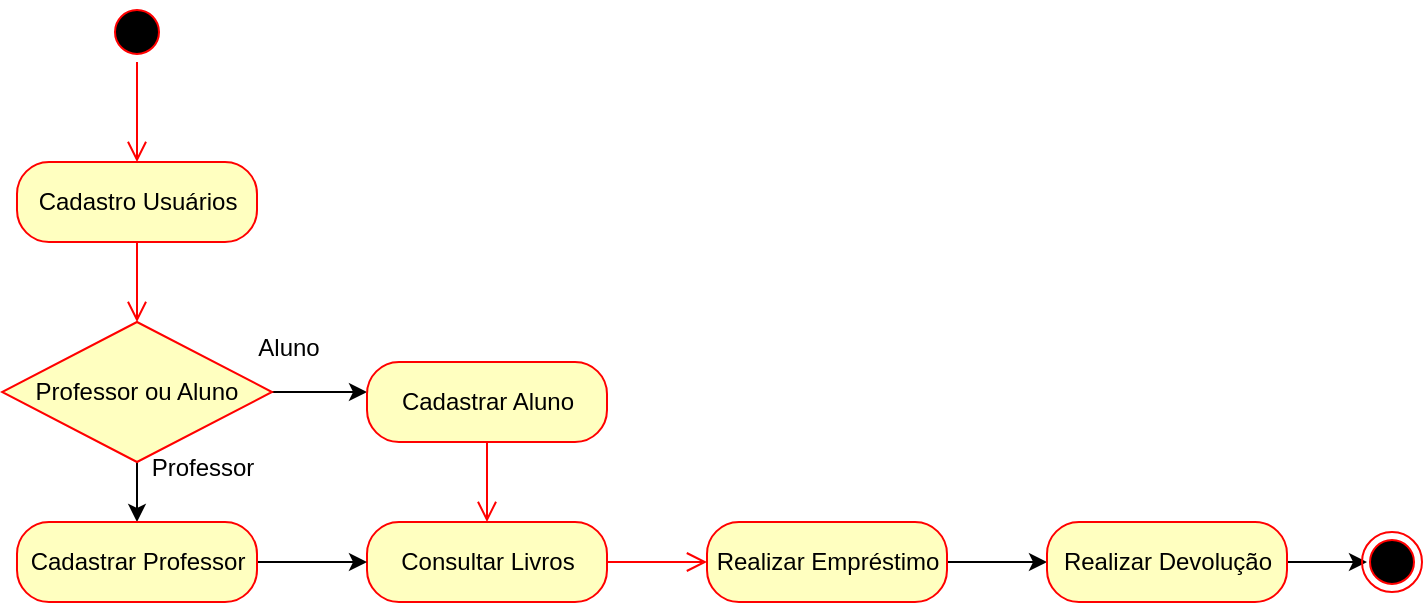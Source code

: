<mxfile version="24.0.5" type="device">
  <diagram name="Página-1" id="h4xDPeDAEqKQWUTyy09Z">
    <mxGraphModel dx="880" dy="468" grid="1" gridSize="10" guides="1" tooltips="1" connect="1" arrows="1" fold="1" page="1" pageScale="1" pageWidth="827" pageHeight="1169" math="0" shadow="0">
      <root>
        <mxCell id="0" />
        <mxCell id="1" parent="0" />
        <mxCell id="b8e4s-ukcxXnyx70t89O-1" value="" style="ellipse;html=1;shape=startState;fillColor=#000000;strokeColor=#ff0000;" parent="1" vertex="1">
          <mxGeometry x="52.5" width="30" height="30" as="geometry" />
        </mxCell>
        <mxCell id="b8e4s-ukcxXnyx70t89O-2" value="" style="edgeStyle=orthogonalEdgeStyle;html=1;verticalAlign=bottom;endArrow=open;endSize=8;strokeColor=#ff0000;rounded=0;" parent="1" source="b8e4s-ukcxXnyx70t89O-1" edge="1">
          <mxGeometry relative="1" as="geometry">
            <mxPoint x="67.5" y="80" as="targetPoint" />
          </mxGeometry>
        </mxCell>
        <mxCell id="qgIlsO_7iwFgVMwNxwQp-6" style="edgeStyle=orthogonalEdgeStyle;rounded=0;orthogonalLoop=1;jettySize=auto;html=1;" edge="1" parent="1" source="qgIlsO_7iwFgVMwNxwQp-1">
          <mxGeometry relative="1" as="geometry">
            <mxPoint x="182.5" y="195" as="targetPoint" />
          </mxGeometry>
        </mxCell>
        <mxCell id="qgIlsO_7iwFgVMwNxwQp-7" style="edgeStyle=orthogonalEdgeStyle;rounded=0;orthogonalLoop=1;jettySize=auto;html=1;" edge="1" parent="1" source="qgIlsO_7iwFgVMwNxwQp-1">
          <mxGeometry relative="1" as="geometry">
            <mxPoint x="67.5" y="260" as="targetPoint" />
          </mxGeometry>
        </mxCell>
        <mxCell id="qgIlsO_7iwFgVMwNxwQp-1" value="Professor ou Aluno" style="rhombus;whiteSpace=wrap;html=1;fontColor=#000000;fillColor=#ffffc0;strokeColor=#ff0000;" vertex="1" parent="1">
          <mxGeometry y="160" width="135" height="70" as="geometry" />
        </mxCell>
        <mxCell id="qgIlsO_7iwFgVMwNxwQp-4" value="Cadastro Usuários" style="rounded=1;whiteSpace=wrap;html=1;arcSize=40;fontColor=#000000;fillColor=#ffffc0;strokeColor=#ff0000;" vertex="1" parent="1">
          <mxGeometry x="7.5" y="80" width="120" height="40" as="geometry" />
        </mxCell>
        <mxCell id="qgIlsO_7iwFgVMwNxwQp-5" value="" style="edgeStyle=orthogonalEdgeStyle;html=1;verticalAlign=bottom;endArrow=open;endSize=8;strokeColor=#ff0000;rounded=0;" edge="1" source="qgIlsO_7iwFgVMwNxwQp-4" parent="1">
          <mxGeometry relative="1" as="geometry">
            <mxPoint x="67.5" y="160" as="targetPoint" />
          </mxGeometry>
        </mxCell>
        <mxCell id="qgIlsO_7iwFgVMwNxwQp-8" value="Aluno" style="text;html=1;align=center;verticalAlign=middle;resizable=0;points=[];autosize=1;strokeColor=none;fillColor=none;" vertex="1" parent="1">
          <mxGeometry x="117.5" y="158" width="50" height="30" as="geometry" />
        </mxCell>
        <mxCell id="qgIlsO_7iwFgVMwNxwQp-9" value="Professor" style="text;html=1;align=center;verticalAlign=middle;resizable=0;points=[];autosize=1;strokeColor=none;fillColor=none;" vertex="1" parent="1">
          <mxGeometry x="65" y="218" width="70" height="30" as="geometry" />
        </mxCell>
        <mxCell id="qgIlsO_7iwFgVMwNxwQp-10" value="Cadastrar Aluno" style="rounded=1;whiteSpace=wrap;html=1;arcSize=40;fontColor=#000000;fillColor=#ffffc0;strokeColor=#ff0000;" vertex="1" parent="1">
          <mxGeometry x="182.5" y="180" width="120" height="40" as="geometry" />
        </mxCell>
        <mxCell id="qgIlsO_7iwFgVMwNxwQp-11" value="" style="edgeStyle=orthogonalEdgeStyle;html=1;verticalAlign=bottom;endArrow=open;endSize=8;strokeColor=#ff0000;rounded=0;" edge="1" source="qgIlsO_7iwFgVMwNxwQp-10" parent="1">
          <mxGeometry relative="1" as="geometry">
            <mxPoint x="242.5" y="260" as="targetPoint" />
          </mxGeometry>
        </mxCell>
        <mxCell id="qgIlsO_7iwFgVMwNxwQp-12" value="Consultar Livros" style="rounded=1;whiteSpace=wrap;html=1;arcSize=40;fontColor=#000000;fillColor=#ffffc0;strokeColor=#ff0000;" vertex="1" parent="1">
          <mxGeometry x="182.5" y="260" width="120" height="40" as="geometry" />
        </mxCell>
        <mxCell id="qgIlsO_7iwFgVMwNxwQp-13" value="" style="edgeStyle=orthogonalEdgeStyle;html=1;verticalAlign=bottom;endArrow=open;endSize=8;strokeColor=#ff0000;rounded=0;" edge="1" source="qgIlsO_7iwFgVMwNxwQp-12" parent="1">
          <mxGeometry relative="1" as="geometry">
            <mxPoint x="352.5" y="280" as="targetPoint" />
          </mxGeometry>
        </mxCell>
        <mxCell id="qgIlsO_7iwFgVMwNxwQp-16" style="edgeStyle=orthogonalEdgeStyle;rounded=0;orthogonalLoop=1;jettySize=auto;html=1;entryX=0;entryY=0.5;entryDx=0;entryDy=0;" edge="1" parent="1" source="qgIlsO_7iwFgVMwNxwQp-14" target="qgIlsO_7iwFgVMwNxwQp-12">
          <mxGeometry relative="1" as="geometry" />
        </mxCell>
        <mxCell id="qgIlsO_7iwFgVMwNxwQp-14" value="Cadastrar Professor" style="rounded=1;whiteSpace=wrap;html=1;arcSize=40;fontColor=#000000;fillColor=#ffffc0;strokeColor=#ff0000;" vertex="1" parent="1">
          <mxGeometry x="7.5" y="260" width="120" height="40" as="geometry" />
        </mxCell>
        <mxCell id="qgIlsO_7iwFgVMwNxwQp-19" style="edgeStyle=orthogonalEdgeStyle;rounded=0;orthogonalLoop=1;jettySize=auto;html=1;" edge="1" parent="1" source="qgIlsO_7iwFgVMwNxwQp-17">
          <mxGeometry relative="1" as="geometry">
            <mxPoint x="522.5" y="280" as="targetPoint" />
          </mxGeometry>
        </mxCell>
        <mxCell id="qgIlsO_7iwFgVMwNxwQp-17" value="Realizar Empréstimo" style="rounded=1;whiteSpace=wrap;html=1;arcSize=40;fontColor=#000000;fillColor=#ffffc0;strokeColor=#ff0000;" vertex="1" parent="1">
          <mxGeometry x="352.5" y="260" width="120" height="40" as="geometry" />
        </mxCell>
        <mxCell id="qgIlsO_7iwFgVMwNxwQp-22" style="edgeStyle=orthogonalEdgeStyle;rounded=0;orthogonalLoop=1;jettySize=auto;html=1;" edge="1" parent="1" source="qgIlsO_7iwFgVMwNxwQp-20">
          <mxGeometry relative="1" as="geometry">
            <mxPoint x="682.5" y="280" as="targetPoint" />
          </mxGeometry>
        </mxCell>
        <mxCell id="qgIlsO_7iwFgVMwNxwQp-20" value="Realizar Devolução" style="rounded=1;whiteSpace=wrap;html=1;arcSize=40;fontColor=#000000;fillColor=#ffffc0;strokeColor=#ff0000;" vertex="1" parent="1">
          <mxGeometry x="522.5" y="260" width="120" height="40" as="geometry" />
        </mxCell>
        <mxCell id="qgIlsO_7iwFgVMwNxwQp-23" value="" style="ellipse;html=1;shape=endState;fillColor=#000000;strokeColor=#ff0000;" vertex="1" parent="1">
          <mxGeometry x="680" y="265" width="30" height="30" as="geometry" />
        </mxCell>
      </root>
    </mxGraphModel>
  </diagram>
</mxfile>
